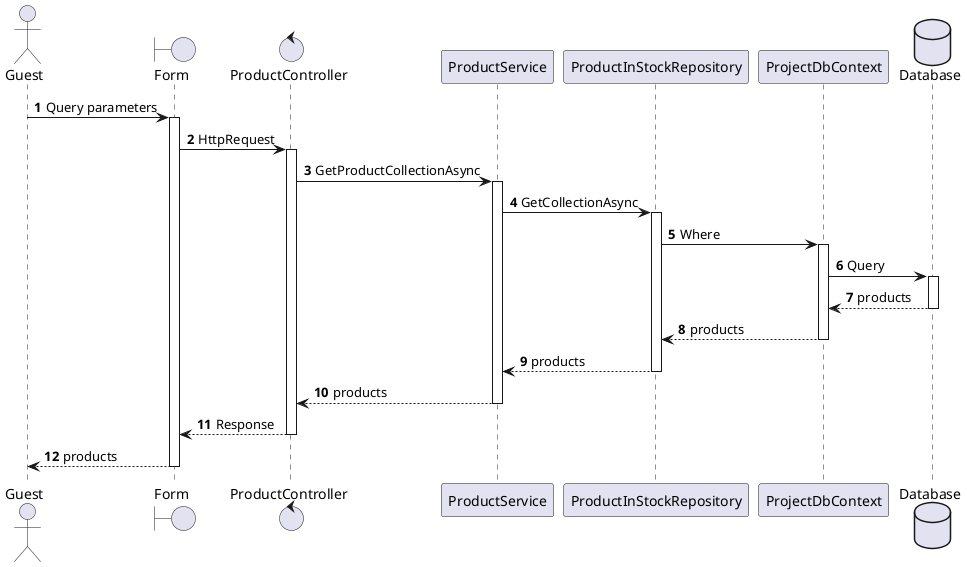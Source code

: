 @startuml 31 - Guest - Filter products

autonumber
autoactivate on

actor Guest as Actor
boundary Form
control ProductController as Controller
participant ProductService as Service
participant ProductInStockRepository as Repo
participant ProjectDbContext as Context
database Database

Actor -> Form: Query parameters
Form -> Controller: HttpRequest
Controller -> Service: GetProductCollectionAsync
Service -> Repo: GetCollectionAsync
Repo -> Context: Where
Context -> Database: Query
Database --> Context: products
Context --> Repo: products
Repo --> Service: products
Service --> Controller: products
Controller --> Form: Response

Form --> Actor: products

@enduml